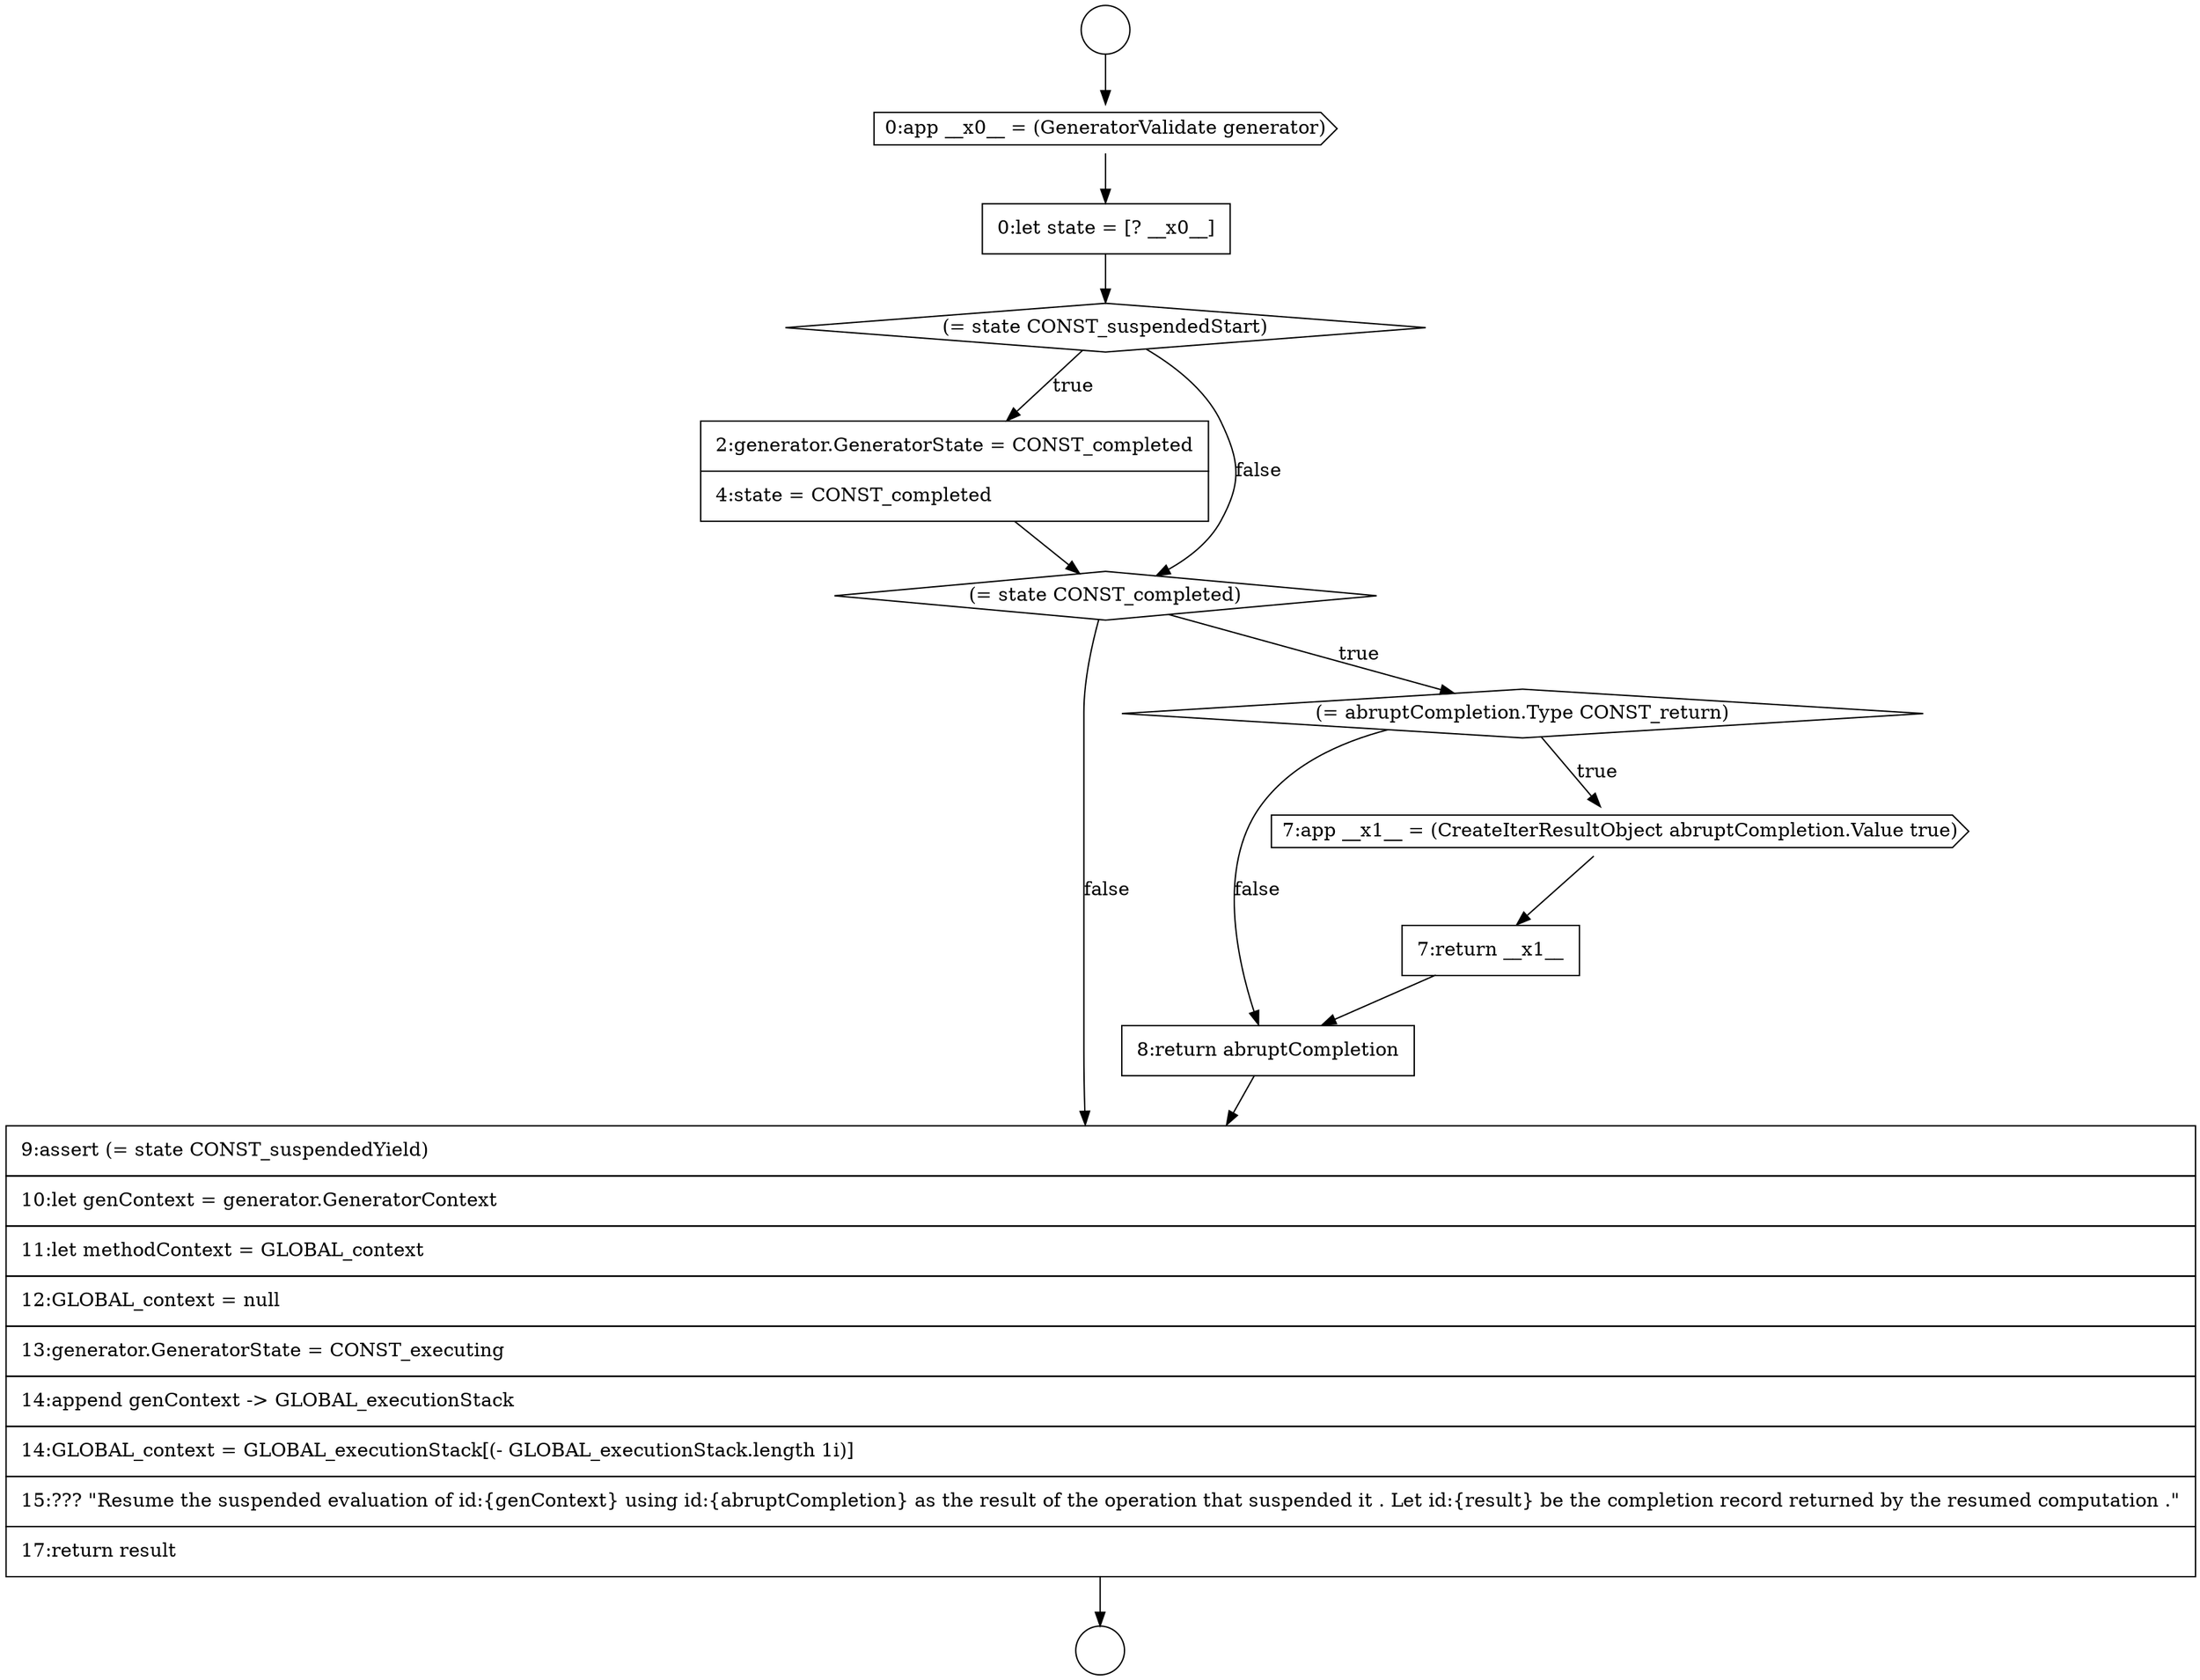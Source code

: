 digraph {
  node17976 [shape=cds, label=<<font color="black">0:app __x0__ = (GeneratorValidate generator)</font>> color="black" fillcolor="white" style=filled]
  node17983 [shape=none, margin=0, label=<<font color="black">
    <table border="0" cellborder="1" cellspacing="0" cellpadding="10">
      <tr><td align="left">7:return __x1__</td></tr>
    </table>
  </font>> color="black" fillcolor="white" style=filled]
  node17979 [shape=none, margin=0, label=<<font color="black">
    <table border="0" cellborder="1" cellspacing="0" cellpadding="10">
      <tr><td align="left">2:generator.GeneratorState = CONST_completed</td></tr>
      <tr><td align="left">4:state = CONST_completed</td></tr>
    </table>
  </font>> color="black" fillcolor="white" style=filled]
  node17985 [shape=none, margin=0, label=<<font color="black">
    <table border="0" cellborder="1" cellspacing="0" cellpadding="10">
      <tr><td align="left">9:assert (= state CONST_suspendedYield)</td></tr>
      <tr><td align="left">10:let genContext = generator.GeneratorContext</td></tr>
      <tr><td align="left">11:let methodContext = GLOBAL_context</td></tr>
      <tr><td align="left">12:GLOBAL_context = null</td></tr>
      <tr><td align="left">13:generator.GeneratorState = CONST_executing</td></tr>
      <tr><td align="left">14:append genContext -&gt; GLOBAL_executionStack</td></tr>
      <tr><td align="left">14:GLOBAL_context = GLOBAL_executionStack[(- GLOBAL_executionStack.length 1i)]</td></tr>
      <tr><td align="left">15:??? &quot;Resume the suspended evaluation of id:{genContext} using id:{abruptCompletion} as the result of the operation that suspended it . Let id:{result} be the completion record returned by the resumed computation .&quot;</td></tr>
      <tr><td align="left">17:return result</td></tr>
    </table>
  </font>> color="black" fillcolor="white" style=filled]
  node17984 [shape=none, margin=0, label=<<font color="black">
    <table border="0" cellborder="1" cellspacing="0" cellpadding="10">
      <tr><td align="left">8:return abruptCompletion</td></tr>
    </table>
  </font>> color="black" fillcolor="white" style=filled]
  node17974 [shape=circle label=" " color="black" fillcolor="white" style=filled]
  node17977 [shape=none, margin=0, label=<<font color="black">
    <table border="0" cellborder="1" cellspacing="0" cellpadding="10">
      <tr><td align="left">0:let state = [? __x0__]</td></tr>
    </table>
  </font>> color="black" fillcolor="white" style=filled]
  node17981 [shape=diamond, label=<<font color="black">(= abruptCompletion.Type CONST_return)</font>> color="black" fillcolor="white" style=filled]
  node17978 [shape=diamond, label=<<font color="black">(= state CONST_suspendedStart)</font>> color="black" fillcolor="white" style=filled]
  node17982 [shape=cds, label=<<font color="black">7:app __x1__ = (CreateIterResultObject abruptCompletion.Value true)</font>> color="black" fillcolor="white" style=filled]
  node17975 [shape=circle label=" " color="black" fillcolor="white" style=filled]
  node17980 [shape=diamond, label=<<font color="black">(= state CONST_completed)</font>> color="black" fillcolor="white" style=filled]
  node17981 -> node17982 [label=<<font color="black">true</font>> color="black"]
  node17981 -> node17984 [label=<<font color="black">false</font>> color="black"]
  node17979 -> node17980 [ color="black"]
  node17978 -> node17979 [label=<<font color="black">true</font>> color="black"]
  node17978 -> node17980 [label=<<font color="black">false</font>> color="black"]
  node17974 -> node17976 [ color="black"]
  node17982 -> node17983 [ color="black"]
  node17985 -> node17975 [ color="black"]
  node17976 -> node17977 [ color="black"]
  node17980 -> node17981 [label=<<font color="black">true</font>> color="black"]
  node17980 -> node17985 [label=<<font color="black">false</font>> color="black"]
  node17983 -> node17984 [ color="black"]
  node17977 -> node17978 [ color="black"]
  node17984 -> node17985 [ color="black"]
}
